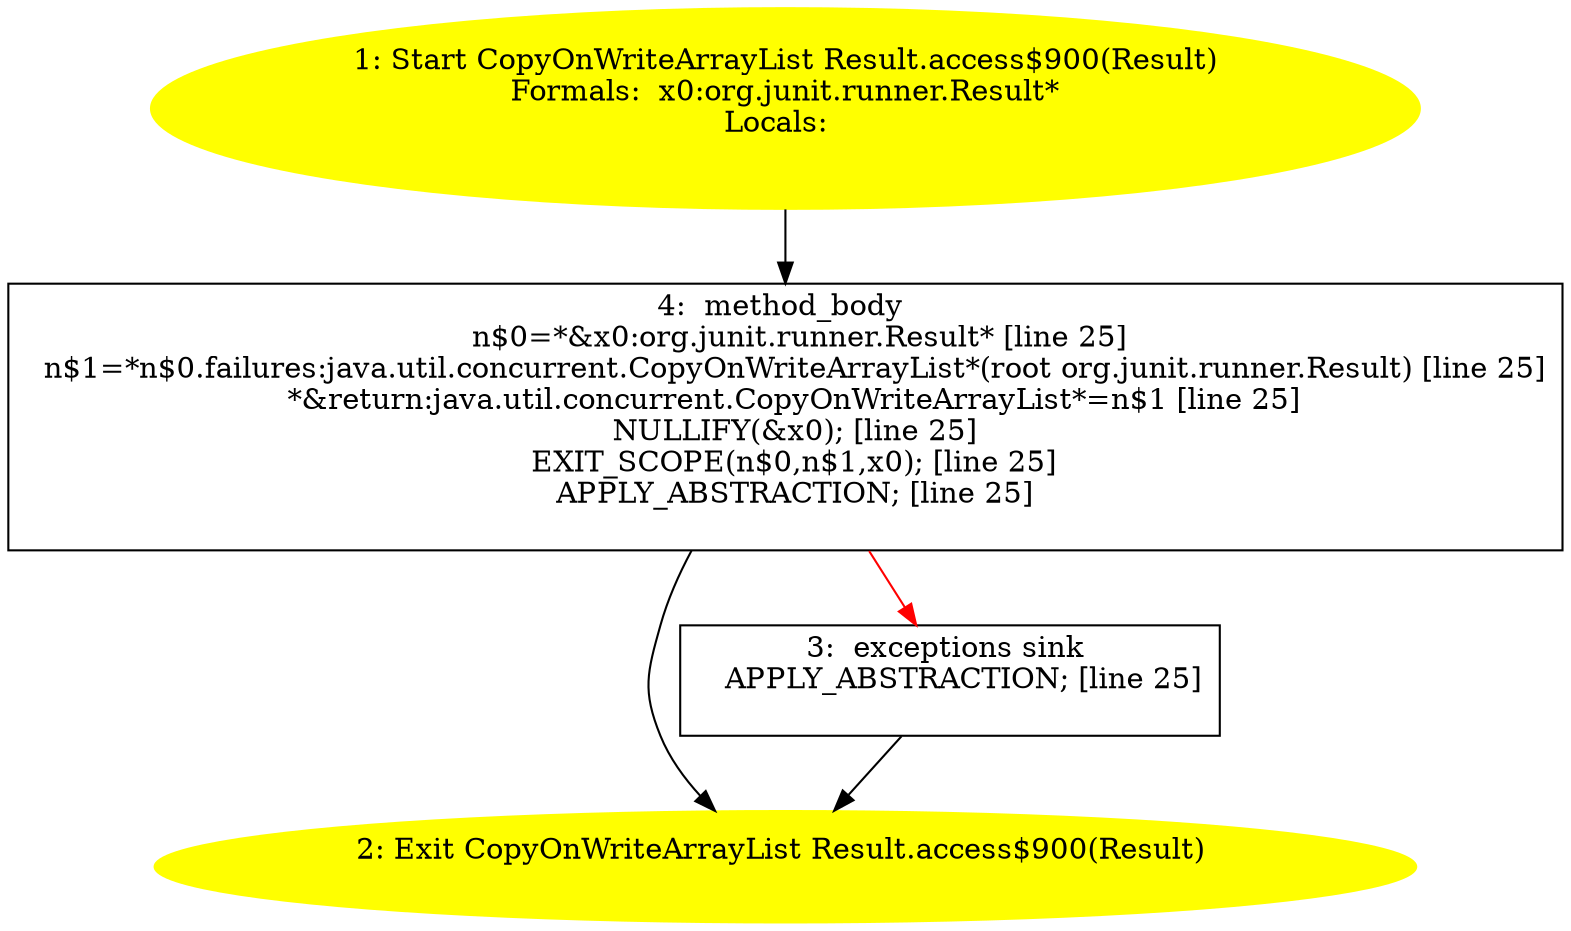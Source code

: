 /* @generated */
digraph cfg {
"org.junit.runner.Result.access$900(org.junit.runner.Result):java.util.concurrent.CopyOnWriteArrayLis.b3fd6b108817dff3218812eb0c2074f4_1" [label="1: Start CopyOnWriteArrayList Result.access$900(Result)\nFormals:  x0:org.junit.runner.Result*\nLocals:  \n  " color=yellow style=filled]
	

	 "org.junit.runner.Result.access$900(org.junit.runner.Result):java.util.concurrent.CopyOnWriteArrayLis.b3fd6b108817dff3218812eb0c2074f4_1" -> "org.junit.runner.Result.access$900(org.junit.runner.Result):java.util.concurrent.CopyOnWriteArrayLis.b3fd6b108817dff3218812eb0c2074f4_4" ;
"org.junit.runner.Result.access$900(org.junit.runner.Result):java.util.concurrent.CopyOnWriteArrayLis.b3fd6b108817dff3218812eb0c2074f4_2" [label="2: Exit CopyOnWriteArrayList Result.access$900(Result) \n  " color=yellow style=filled]
	

"org.junit.runner.Result.access$900(org.junit.runner.Result):java.util.concurrent.CopyOnWriteArrayLis.b3fd6b108817dff3218812eb0c2074f4_3" [label="3:  exceptions sink \n   APPLY_ABSTRACTION; [line 25]\n " shape="box"]
	

	 "org.junit.runner.Result.access$900(org.junit.runner.Result):java.util.concurrent.CopyOnWriteArrayLis.b3fd6b108817dff3218812eb0c2074f4_3" -> "org.junit.runner.Result.access$900(org.junit.runner.Result):java.util.concurrent.CopyOnWriteArrayLis.b3fd6b108817dff3218812eb0c2074f4_2" ;
"org.junit.runner.Result.access$900(org.junit.runner.Result):java.util.concurrent.CopyOnWriteArrayLis.b3fd6b108817dff3218812eb0c2074f4_4" [label="4:  method_body \n   n$0=*&x0:org.junit.runner.Result* [line 25]\n  n$1=*n$0.failures:java.util.concurrent.CopyOnWriteArrayList*(root org.junit.runner.Result) [line 25]\n  *&return:java.util.concurrent.CopyOnWriteArrayList*=n$1 [line 25]\n  NULLIFY(&x0); [line 25]\n  EXIT_SCOPE(n$0,n$1,x0); [line 25]\n  APPLY_ABSTRACTION; [line 25]\n " shape="box"]
	

	 "org.junit.runner.Result.access$900(org.junit.runner.Result):java.util.concurrent.CopyOnWriteArrayLis.b3fd6b108817dff3218812eb0c2074f4_4" -> "org.junit.runner.Result.access$900(org.junit.runner.Result):java.util.concurrent.CopyOnWriteArrayLis.b3fd6b108817dff3218812eb0c2074f4_2" ;
	 "org.junit.runner.Result.access$900(org.junit.runner.Result):java.util.concurrent.CopyOnWriteArrayLis.b3fd6b108817dff3218812eb0c2074f4_4" -> "org.junit.runner.Result.access$900(org.junit.runner.Result):java.util.concurrent.CopyOnWriteArrayLis.b3fd6b108817dff3218812eb0c2074f4_3" [color="red" ];
}

